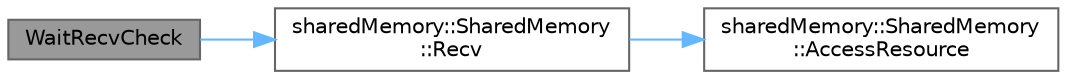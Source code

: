 digraph "WaitRecvCheck"
{
 // LATEX_PDF_SIZE
  bgcolor="transparent";
  edge [fontname=Helvetica,fontsize=10,labelfontname=Helvetica,labelfontsize=10];
  node [fontname=Helvetica,fontsize=10,shape=box,height=0.2,width=0.4];
  rankdir="LR";
  Node1 [id="Node000001",label="WaitRecvCheck",height=0.2,width=0.4,color="gray40", fillcolor="grey60", style="filled", fontcolor="black",tooltip="지정된 명령을 수신 대기합니다."];
  Node1 -> Node2 [id="edge1_Node000001_Node000002",color="steelblue1",style="solid",tooltip=" "];
  Node2 [id="Node000002",label="sharedMemory::SharedMemory\l::Recv",height=0.2,width=0.4,color="grey40", fillcolor="white", style="filled",URL="$a00129.html#aa0ac84da4690d8f02030dce64d794b6a",tooltip="데이터를 수신하는 메서드입니다."];
  Node2 -> Node3 [id="edge2_Node000002_Node000003",color="steelblue1",style="solid",tooltip=" "];
  Node3 [id="Node000003",label="sharedMemory::SharedMemory\l::AccessResource",height=0.2,width=0.4,color="grey40", fillcolor="white", style="filled",URL="$a00129.html#aac2e636e1bb07c9b201c7df657b48fac",tooltip="공유 리소스에 접근하는 함수입니다."];
}
